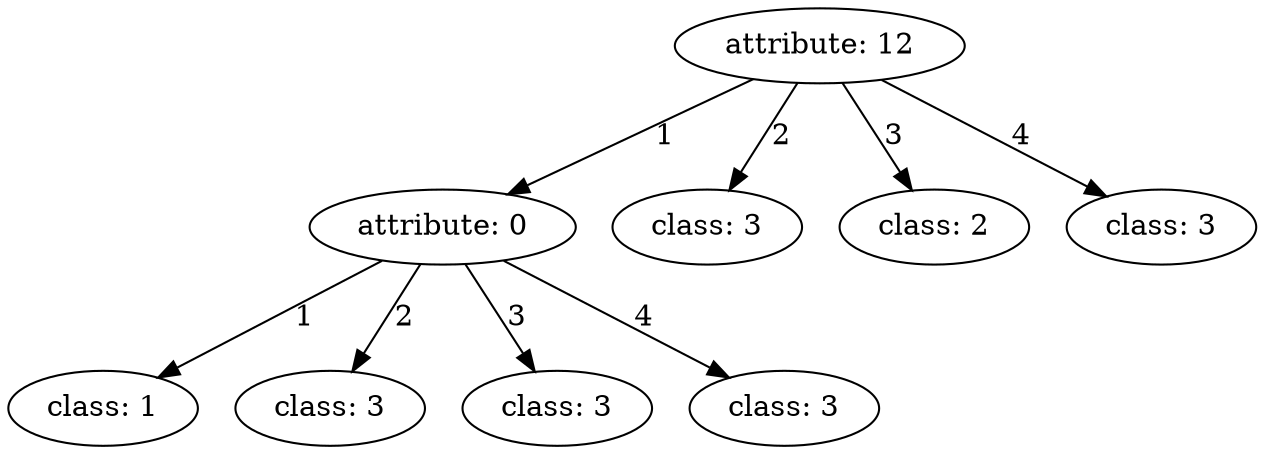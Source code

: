 digraph {
	1 [label="attribute: 12"]
	1 -> 2 [label=1]
	2 [label="attribute: 0"]
	2 -> 6 [label=1]
	6 [label="class: 1"]
	2 -> 7 [label=2]
	7 [label="class: 3"]
	2 -> 8 [label=3]
	8 [label="class: 3"]
	2 -> 9 [label=4]
	9 [label="class: 3"]
	1 -> 3 [label=2]
	3 [label="class: 3"]
	1 -> 4 [label=3]
	4 [label="class: 2"]
	1 -> 5 [label=4]
	5 [label="class: 3"]
}

